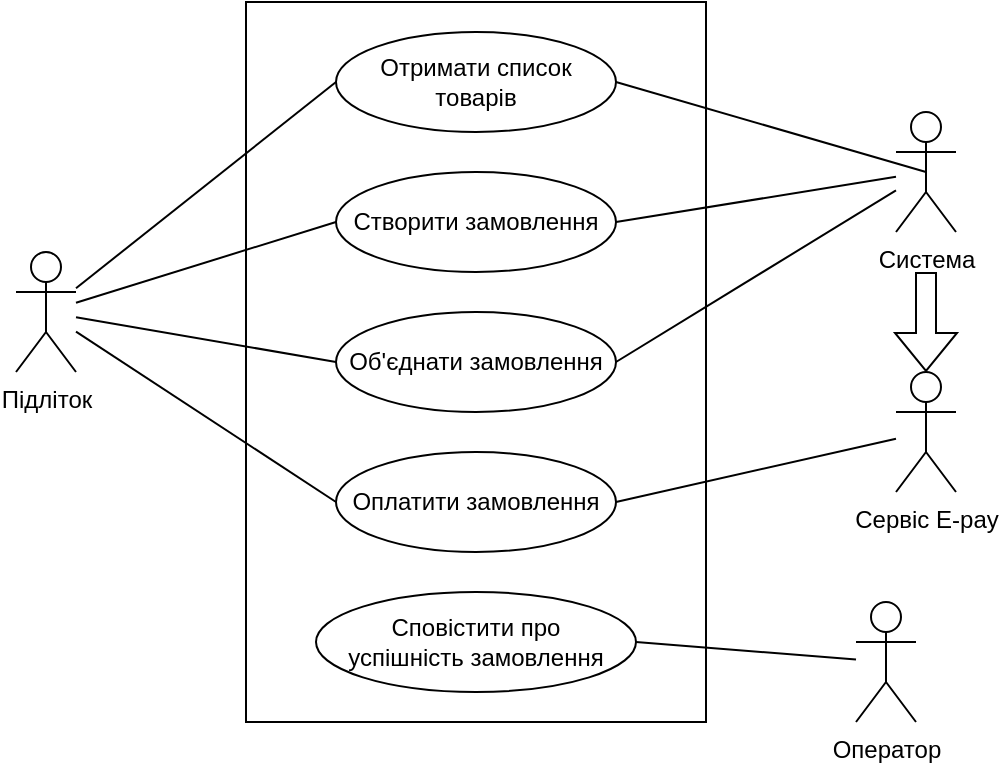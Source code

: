 <mxfile version="21.7.5" type="device">
  <diagram name="Страница 1" id="peiVjQ6xKM0UFsxWsOr3">
    <mxGraphModel dx="1050" dy="542" grid="1" gridSize="10" guides="1" tooltips="1" connect="1" arrows="1" fold="1" page="1" pageScale="1" pageWidth="827" pageHeight="1169" math="0" shadow="0">
      <root>
        <mxCell id="0" />
        <mxCell id="1" parent="0" />
        <mxCell id="1JTkHmqc5n5id6cBLUgi-10" style="edgeStyle=orthogonalEdgeStyle;rounded=0;orthogonalLoop=1;jettySize=auto;html=1;exitX=0.5;exitY=1;exitDx=0;exitDy=0;entryX=0.5;entryY=0;entryDx=0;entryDy=0;" parent="1" edge="1">
          <mxGeometry relative="1" as="geometry">
            <mxPoint x="470" y="395" as="sourcePoint" />
          </mxGeometry>
        </mxCell>
        <mxCell id="UrdU0xNyHuRj9MzuBO23-1" value="Підліток&lt;br&gt;" style="shape=umlActor;verticalLabelPosition=bottom;verticalAlign=top;html=1;outlineConnect=0;" vertex="1" parent="1">
          <mxGeometry x="130" y="190" width="30" height="60" as="geometry" />
        </mxCell>
        <mxCell id="UrdU0xNyHuRj9MzuBO23-8" value="" style="rounded=0;whiteSpace=wrap;html=1;" vertex="1" parent="1">
          <mxGeometry x="245" y="65" width="230" height="360" as="geometry" />
        </mxCell>
        <mxCell id="UrdU0xNyHuRj9MzuBO23-2" value="Отримати список&lt;br&gt;товарів" style="ellipse;whiteSpace=wrap;html=1;" vertex="1" parent="1">
          <mxGeometry x="290" y="80" width="140" height="50" as="geometry" />
        </mxCell>
        <mxCell id="UrdU0xNyHuRj9MzuBO23-3" value="Створити замовлення" style="ellipse;whiteSpace=wrap;html=1;" vertex="1" parent="1">
          <mxGeometry x="290" y="150" width="140" height="50" as="geometry" />
        </mxCell>
        <mxCell id="UrdU0xNyHuRj9MzuBO23-4" value="Об&#39;єднати замовлення" style="ellipse;whiteSpace=wrap;html=1;" vertex="1" parent="1">
          <mxGeometry x="290" y="220" width="140" height="50" as="geometry" />
        </mxCell>
        <mxCell id="UrdU0xNyHuRj9MzuBO23-5" value="Оплатити замовлення" style="ellipse;whiteSpace=wrap;html=1;" vertex="1" parent="1">
          <mxGeometry x="290" y="290" width="140" height="50" as="geometry" />
        </mxCell>
        <mxCell id="UrdU0xNyHuRj9MzuBO23-6" value="Сповістити про&lt;br&gt;успішність замовлення" style="ellipse;whiteSpace=wrap;html=1;" vertex="1" parent="1">
          <mxGeometry x="280" y="360" width="160" height="50" as="geometry" />
        </mxCell>
        <mxCell id="UrdU0xNyHuRj9MzuBO23-10" value="" style="endArrow=none;html=1;rounded=0;entryX=0;entryY=0.5;entryDx=0;entryDy=0;" edge="1" parent="1" source="UrdU0xNyHuRj9MzuBO23-1" target="UrdU0xNyHuRj9MzuBO23-2">
          <mxGeometry width="50" height="50" relative="1" as="geometry">
            <mxPoint x="390" y="320" as="sourcePoint" />
            <mxPoint x="440" y="270" as="targetPoint" />
          </mxGeometry>
        </mxCell>
        <mxCell id="UrdU0xNyHuRj9MzuBO23-12" value="" style="endArrow=none;html=1;rounded=0;entryX=0;entryY=0.5;entryDx=0;entryDy=0;" edge="1" parent="1" source="UrdU0xNyHuRj9MzuBO23-1" target="UrdU0xNyHuRj9MzuBO23-3">
          <mxGeometry width="50" height="50" relative="1" as="geometry">
            <mxPoint x="390" y="320" as="sourcePoint" />
            <mxPoint x="440" y="270" as="targetPoint" />
          </mxGeometry>
        </mxCell>
        <mxCell id="UrdU0xNyHuRj9MzuBO23-13" value="" style="endArrow=none;html=1;rounded=0;entryX=0;entryY=0.5;entryDx=0;entryDy=0;" edge="1" parent="1" source="UrdU0xNyHuRj9MzuBO23-1" target="UrdU0xNyHuRj9MzuBO23-4">
          <mxGeometry width="50" height="50" relative="1" as="geometry">
            <mxPoint x="390" y="320" as="sourcePoint" />
            <mxPoint x="440" y="270" as="targetPoint" />
          </mxGeometry>
        </mxCell>
        <mxCell id="UrdU0xNyHuRj9MzuBO23-14" value="" style="endArrow=none;html=1;rounded=0;entryX=0;entryY=0.5;entryDx=0;entryDy=0;" edge="1" parent="1" source="UrdU0xNyHuRj9MzuBO23-1" target="UrdU0xNyHuRj9MzuBO23-5">
          <mxGeometry width="50" height="50" relative="1" as="geometry">
            <mxPoint x="390" y="320" as="sourcePoint" />
            <mxPoint x="440" y="270" as="targetPoint" />
          </mxGeometry>
        </mxCell>
        <mxCell id="UrdU0xNyHuRj9MzuBO23-15" value="Сервіс E-pay&lt;br&gt;&amp;nbsp;" style="shape=umlActor;verticalLabelPosition=bottom;verticalAlign=top;html=1;outlineConnect=0;" vertex="1" parent="1">
          <mxGeometry x="570" y="250" width="30" height="60" as="geometry" />
        </mxCell>
        <mxCell id="UrdU0xNyHuRj9MzuBO23-18" value="Оператор" style="shape=umlActor;verticalLabelPosition=bottom;verticalAlign=top;html=1;outlineConnect=0;" vertex="1" parent="1">
          <mxGeometry x="550" y="365" width="30" height="60" as="geometry" />
        </mxCell>
        <mxCell id="UrdU0xNyHuRj9MzuBO23-19" value="" style="endArrow=none;html=1;rounded=0;exitX=1;exitY=0.5;exitDx=0;exitDy=0;" edge="1" parent="1" source="UrdU0xNyHuRj9MzuBO23-6" target="UrdU0xNyHuRj9MzuBO23-18">
          <mxGeometry width="50" height="50" relative="1" as="geometry">
            <mxPoint x="390" y="320" as="sourcePoint" />
            <mxPoint x="440" y="270" as="targetPoint" />
          </mxGeometry>
        </mxCell>
        <mxCell id="UrdU0xNyHuRj9MzuBO23-21" value="Система" style="shape=umlActor;verticalLabelPosition=bottom;verticalAlign=top;html=1;outlineConnect=0;" vertex="1" parent="1">
          <mxGeometry x="570" y="120" width="30" height="60" as="geometry" />
        </mxCell>
        <mxCell id="UrdU0xNyHuRj9MzuBO23-22" value="" style="shape=flexArrow;endArrow=classic;html=1;rounded=0;" edge="1" parent="1" target="UrdU0xNyHuRj9MzuBO23-15">
          <mxGeometry width="50" height="50" relative="1" as="geometry">
            <mxPoint x="585" y="200" as="sourcePoint" />
            <mxPoint x="590" y="200" as="targetPoint" />
          </mxGeometry>
        </mxCell>
        <mxCell id="UrdU0xNyHuRj9MzuBO23-23" value="" style="endArrow=none;html=1;rounded=0;exitX=1;exitY=0.5;exitDx=0;exitDy=0;" edge="1" parent="1" source="UrdU0xNyHuRj9MzuBO23-5" target="UrdU0xNyHuRj9MzuBO23-15">
          <mxGeometry width="50" height="50" relative="1" as="geometry">
            <mxPoint x="390" y="320" as="sourcePoint" />
            <mxPoint x="440" y="270" as="targetPoint" />
          </mxGeometry>
        </mxCell>
        <mxCell id="UrdU0xNyHuRj9MzuBO23-24" value="" style="endArrow=none;html=1;rounded=0;entryX=0.5;entryY=0.5;entryDx=0;entryDy=0;entryPerimeter=0;exitX=1;exitY=0.5;exitDx=0;exitDy=0;" edge="1" parent="1" source="UrdU0xNyHuRj9MzuBO23-2" target="UrdU0xNyHuRj9MzuBO23-21">
          <mxGeometry width="50" height="50" relative="1" as="geometry">
            <mxPoint x="390" y="320" as="sourcePoint" />
            <mxPoint x="440" y="270" as="targetPoint" />
          </mxGeometry>
        </mxCell>
        <mxCell id="UrdU0xNyHuRj9MzuBO23-25" value="" style="endArrow=none;html=1;rounded=0;exitX=1;exitY=0.5;exitDx=0;exitDy=0;" edge="1" parent="1" source="UrdU0xNyHuRj9MzuBO23-3" target="UrdU0xNyHuRj9MzuBO23-21">
          <mxGeometry width="50" height="50" relative="1" as="geometry">
            <mxPoint x="390" y="320" as="sourcePoint" />
            <mxPoint x="440" y="270" as="targetPoint" />
          </mxGeometry>
        </mxCell>
        <mxCell id="UrdU0xNyHuRj9MzuBO23-26" value="" style="endArrow=none;html=1;rounded=0;exitX=1;exitY=0.5;exitDx=0;exitDy=0;" edge="1" parent="1" source="UrdU0xNyHuRj9MzuBO23-4" target="UrdU0xNyHuRj9MzuBO23-21">
          <mxGeometry width="50" height="50" relative="1" as="geometry">
            <mxPoint x="390" y="320" as="sourcePoint" />
            <mxPoint x="440" y="270" as="targetPoint" />
          </mxGeometry>
        </mxCell>
      </root>
    </mxGraphModel>
  </diagram>
</mxfile>
